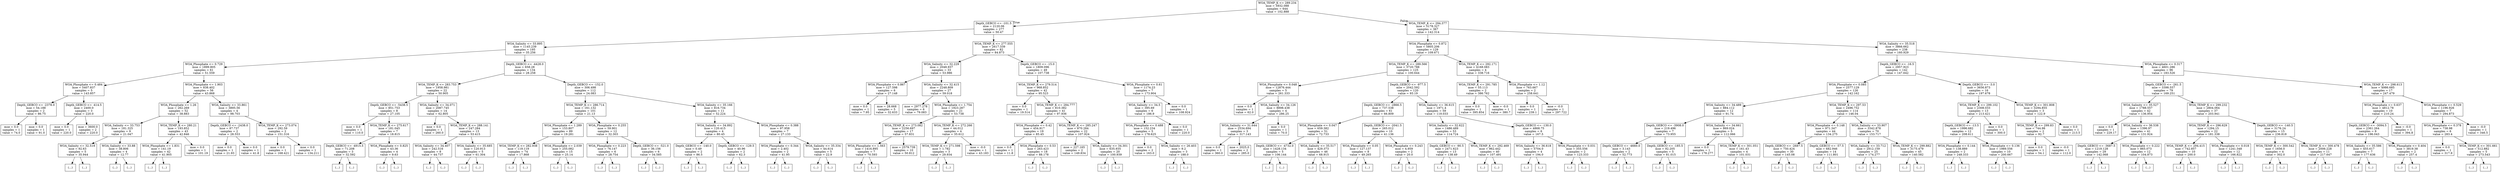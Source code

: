 digraph Tree {
node [shape=box] ;
0 [label="WOA_TEMP_K <= 289.234\nmse = 5932.088\nsamples = 644\nvalue = 102.888"] ;
1 [label="Depth_GEBCO <= -101.5\nmse = 2120.06\nsamples = 277\nvalue = 50.47"] ;
0 -> 1 [labeldistance=2.5, labelangle=45, headlabel="True"] ;
2 [label="WOA_Salinity <= 33.895\nmse = 1145.239\nsamples = 195\nvalue = 35.256"] ;
1 -> 2 ;
3 [label="WOA_Phosphate <= 0.729\nmse = 1899.805\nsamples = 61\nvalue = 51.559"] ;
2 -> 3 ;
4 [label="WOA_Phosphate <= 0.484\nmse = 5407.837\nsamples = 5\nvalue = 143.857"] ;
3 -> 4 ;
5 [label="Depth_GEBCO <= -2378.0\nmse = 54.188\nsamples = 2\nvalue = 86.75"] ;
4 -> 5 ;
6 [label="mse = 0.0\nsamples = 1\nvalue = 74.0"] ;
5 -> 6 ;
7 [label="mse = 0.0\nsamples = 1\nvalue = 91.0"] ;
5 -> 7 ;
8 [label="Depth_GEBCO <= -414.5\nmse = 2400.0\nsamples = 3\nvalue = 220.0"] ;
4 -> 8 ;
9 [label="mse = 0.0\nsamples = 1\nvalue = 220.0"] ;
8 -> 9 ;
10 [label="mse = 3600.0\nsamples = 2\nvalue = 220.0"] ;
8 -> 10 ;
11 [label="WOA_Phosphate <= 1.903\nmse = 838.402\nsamples = 56\nvalue = 43.868"] ;
3 -> 11 ;
12 [label="WOA_Phosphate <= 1.26\nmse = 262.269\nsamples = 52\nvalue = 38.883"] ;
11 -> 12 ;
13 [label="WOA_Salinity <= 33.753\nmse = 181.325\nsamples = 9\nvalue = 21.047"] ;
12 -> 13 ;
14 [label="WOA_Salinity <= 32.519\nmse = 92.63\nsamples = 5\nvalue = 35.944"] ;
13 -> 14 ;
15 [label="(...)"] ;
14 -> 15 ;
16 [label="(...)"] ;
14 -> 16 ;
23 [label="WOA_Salinity <= 33.88\nmse = 38.806\nsamples = 4\nvalue = 12.77"] ;
13 -> 23 ;
24 [label="(...)"] ;
23 -> 24 ;
27 [label="(...)"] ;
23 -> 27 ;
30 [label="WOA_TEMP_K <= 280.21\nmse = 193.852\nsamples = 43\nvalue = 42.846"] ;
12 -> 30 ;
31 [label="WOA_Phosphate <= 1.831\nmse = 141.19\nsamples = 42\nvalue = 41.905"] ;
30 -> 31 ;
32 [label="(...)"] ;
31 -> 32 ;
99 [label="(...)"] ;
31 -> 99 ;
104 [label="mse = 0.0\nsamples = 1\nvalue = 101.19"] ;
30 -> 104 ;
105 [label="WOA_Salinity <= 33.861\nmse = 3895.56\nsamples = 4\nvalue = 98.703"] ;
11 -> 105 ;
106 [label="Depth_GEBCO <= -2438.0\nmse = 87.737\nsamples = 2\nvalue = 28.553"] ;
105 -> 106 ;
107 [label="mse = 0.0\nsamples = 1\nvalue = 21.93"] ;
106 -> 107 ;
108 [label="mse = 0.0\nsamples = 1\nvalue = 41.8"] ;
106 -> 108 ;
109 [label="WOA_TEMP_K <= 273.074\nmse = 292.59\nsamples = 2\nvalue = 151.316"] ;
105 -> 109 ;
110 [label="mse = 0.0\nsamples = 1\nvalue = 168.421"] ;
109 -> 110 ;
111 [label="mse = 0.0\nsamples = 1\nvalue = 134.211"] ;
109 -> 111 ;
112 [label="Depth_GEBCO <= -4428.0\nmse = 658.28\nsamples = 134\nvalue = 28.258"] ;
2 -> 112 ;
113 [label="WOA_TEMP_K <= 283.753\nmse = 1958.981\nsamples = 22\nvalue = 50.905"] ;
112 -> 113 ;
114 [label="Depth_GEBCO <= -5438.5\nmse = 851.753\nsamples = 8\nvalue = 27.105"] ;
113 -> 114 ;
115 [label="mse = 0.0\nsamples = 1\nvalue = 110.0"] ;
114 -> 115 ;
116 [label="WOA_TEMP_K <= 275.617\nmse = 181.045\nsamples = 7\nvalue = 18.815"] ;
114 -> 116 ;
117 [label="Depth_GEBCO <= -4915.5\nmse = 71.208\nsamples = 3\nvalue = 32.592"] ;
116 -> 117 ;
118 [label="(...)"] ;
117 -> 118 ;
119 [label="(...)"] ;
117 -> 119 ;
122 [label="WOA_Phosphate <= 0.825\nmse = 43.36\nsamples = 4\nvalue = 9.63"] ;
116 -> 122 ;
123 [label="(...)"] ;
122 -> 123 ;
124 [label="(...)"] ;
122 -> 124 ;
127 [label="WOA_Salinity <= 34.071\nmse = 2087.745\nsamples = 14\nvalue = 62.805"] ;
113 -> 127 ;
128 [label="mse = 0.0\nsamples = 1\nvalue = 260.0"] ;
127 -> 128 ;
129 [label="WOA_TEMP_K <= 288.141\nmse = 247.284\nsamples = 13\nvalue = 53.415"] ;
127 -> 129 ;
130 [label="WOA_Salinity <= 34.407\nmse = 242.516\nsamples = 8\nvalue = 44.737"] ;
129 -> 130 ;
131 [label="(...)"] ;
130 -> 131 ;
138 [label="(...)"] ;
130 -> 138 ;
145 [label="WOA_Salinity <= 35.685\nmse = 120.913\nsamples = 5\nvalue = 61.304"] ;
129 -> 145 ;
146 [label="(...)"] ;
145 -> 146 ;
151 [label="(...)"] ;
145 -> 151 ;
154 [label="Depth_GEBCO <= -152.0\nmse = 306.498\nsamples = 112\nvalue = 24.083"] ;
112 -> 154 ;
155 [label="WOA_TEMP_K <= 286.714\nmse = 161.132\nsamples = 101\nvalue = 21.13"] ;
154 -> 155 ;
156 [label="WOA_Phosphate <= 1.289\nmse = 153.807\nsamples = 89\nvalue = 19.281"] ;
155 -> 156 ;
157 [label="WOA_TEMP_K <= 282.938\nmse = 119.119\nsamples = 74\nvalue = 17.868"] ;
156 -> 157 ;
158 [label="(...)"] ;
157 -> 158 ;
209 [label="(...)"] ;
157 -> 209 ;
242 [label="WOA_Phosphate <= 2.039\nmse = 255.082\nsamples = 15\nvalue = 25.14"] ;
156 -> 242 ;
243 [label="(...)"] ;
242 -> 243 ;
264 [label="(...)"] ;
242 -> 264 ;
271 [label="WOA_Phosphate <= 0.255\nmse = 59.901\nsamples = 12\nvalue = 32.303"] ;
155 -> 271 ;
272 [label="WOA_Phosphate <= 0.223\nmse = 76.147\nsamples = 6\nvalue = 28.754"] ;
271 -> 272 ;
273 [label="(...)"] ;
272 -> 273 ;
280 [label="(...)"] ;
272 -> 280 ;
281 [label="Depth_GEBCO <= -521.0\nmse = 36.156\nsamples = 6\nvalue = 34.585"] ;
271 -> 281 ;
282 [label="(...)"] ;
281 -> 282 ;
287 [label="(...)"] ;
281 -> 287 ;
290 [label="WOA_Salinity <= 35.166\nmse = 816.734\nsamples = 11\nvalue = 52.224"] ;
154 -> 290 ;
291 [label="WOA_Salinity <= 34.892\nmse = 120.415\nsamples = 4\nvalue = 80.45"] ;
290 -> 291 ;
292 [label="Depth_GEBCO <= -140.0\nmse = 0.49\nsamples = 2\nvalue = 86.5"] ;
291 -> 292 ;
293 [label="(...)"] ;
292 -> 293 ;
294 [label="(...)"] ;
292 -> 294 ;
295 [label="Depth_GEBCO <= -129.5\nmse = 40.96\nsamples = 2\nvalue = 62.3"] ;
291 -> 295 ;
296 [label="(...)"] ;
295 -> 296 ;
297 [label="(...)"] ;
295 -> 297 ;
298 [label="WOA_Phosphate <= 0.388\nmse = 97.958\nsamples = 7\nvalue = 27.133"] ;
290 -> 298 ;
299 [label="WOA_Phosphate <= 0.344\nmse = 2.402\nsamples = 2\nvalue = 41.95"] ;
298 -> 299 ;
300 [label="(...)"] ;
299 -> 300 ;
301 [label="(...)"] ;
299 -> 301 ;
302 [label="WOA_Salinity <= 35.334\nmse = 44.614\nsamples = 5\nvalue = 22.9"] ;
298 -> 302 ;
303 [label="(...)"] ;
302 -> 303 ;
306 [label="(...)"] ;
302 -> 306 ;
307 [label="WOA_TEMP_K <= 277.555\nmse = 2617.339\nsamples = 82\nvalue = 84.873"] ;
1 -> 307 ;
308 [label="WOA_Salinity <= 32.229\nmse = 2048.937\nsamples = 33\nvalue = 53.986"] ;
307 -> 308 ;
309 [label="WOA_Phosphate <= 0.867\nmse = 127.598\nsamples = 6\nvalue = 27.148"] ;
308 -> 309 ;
310 [label="mse = 0.0\nsamples = 1\nvalue = 7.95"] ;
309 -> 310 ;
311 [label="mse = 28.668\nsamples = 5\nvalue = 32.633"] ;
309 -> 311 ;
312 [label="WOA_Salinity <= 32.415\nmse = 2248.809\nsamples = 27\nvalue = 59.018"] ;
308 -> 312 ;
313 [label="mse = 2977.278\nsamples = 6\nvalue = 79.083"] ;
312 -> 313 ;
314 [label="WOA_Phosphate <= 1.754\nmse = 1923.287\nsamples = 21\nvalue = 53.738"] ;
312 -> 314 ;
315 [label="WOA_TEMP_K <= 273.082\nmse = 2256.697\nsamples = 17\nvalue = 57.831"] ;
314 -> 315 ;
316 [label="WOA_Phosphate <= 1.563\nmse = 1416.895\nsamples = 7\nvalue = 70.593"] ;
315 -> 316 ;
317 [label="(...)"] ;
316 -> 317 ;
320 [label="(...)"] ;
316 -> 320 ;
323 [label="mse = 2579.739\nsamples = 10\nvalue = 50.812"] ;
315 -> 323 ;
324 [label="WOA_TEMP_K <= 272.266\nmse = 44.012\nsamples = 4\nvalue = 35.612"] ;
314 -> 324 ;
325 [label="WOA_TEMP_K <= 271.598\nmse = 1.782\nsamples = 3\nvalue = 29.934"] ;
324 -> 325 ;
326 [label="(...)"] ;
325 -> 326 ;
327 [label="(...)"] ;
325 -> 327 ;
330 [label="mse = -0.0\nsamples = 1\nvalue = 43.183"] ;
324 -> 330 ;
331 [label="Depth_GEBCO <= -15.0\nmse = 1809.096\nsamples = 49\nvalue = 107.738"] ;
307 -> 331 ;
332 [label="WOA_TEMP_K <= 279.514\nmse = 968.852\nsamples = 42\nvalue = 95.523"] ;
331 -> 332 ;
333 [label="mse = 0.0\nsamples = 1\nvalue = 19.514"] ;
332 -> 333 ;
334 [label="WOA_TEMP_K <= 284.777\nmse = 810.382\nsamples = 41\nvalue = 97.936"] ;
332 -> 334 ;
335 [label="WOA_Phosphate <= 0.42\nmse = 454.917\nsamples = 19\nvalue = 85.45"] ;
334 -> 335 ;
336 [label="mse = 0.0\nsamples = 1\nvalue = 11.8"] ;
335 -> 336 ;
337 [label="WOA_Phosphate <= 0.53\nmse = 263.423\nsamples = 18\nvalue = 88.178"] ;
335 -> 337 ;
338 [label="(...)"] ;
337 -> 338 ;
359 [label="(...)"] ;
337 -> 359 ;
364 [label="WOA_TEMP_K <= 285.247\nmse = 870.284\nsamples = 22\nvalue = 107.924"] ;
334 -> 364 ;
365 [label="mse = 227.165\nsamples = 2\nvalue = 149.834"] ;
364 -> 365 ;
366 [label="WOA_Salinity <= 34.301\nmse = 635.935\nsamples = 20\nvalue = 100.939"] ;
364 -> 366 ;
367 [label="(...)"] ;
366 -> 367 ;
376 [label="(...)"] ;
366 -> 376 ;
399 [label="WOA_Phosphate <= 0.61\nmse = 1174.23\nsamples = 7\nvalue = 173.904"] ;
331 -> 399 ;
400 [label="WOA_Salinity <= 34.5\nmse = 395.69\nsamples = 6\nvalue = 186.9"] ;
399 -> 400 ;
401 [label="WOA_Phosphate <= 0.488\nmse = 152.234\nsamples = 5\nvalue = 178.625"] ;
400 -> 401 ;
402 [label="mse = 0.0\nsamples = 2\nvalue = 163.0"] ;
401 -> 402 ;
403 [label="WOA_Salinity <= 26.403\nmse = 9.2\nsamples = 3\nvalue = 188.0"] ;
401 -> 403 ;
404 [label="(...)"] ;
403 -> 404 ;
405 [label="(...)"] ;
403 -> 405 ;
408 [label="mse = 0.0\nsamples = 1\nvalue = 220.0"] ;
400 -> 408 ;
409 [label="mse = 0.0\nsamples = 1\nvalue = 108.924"] ;
399 -> 409 ;
410 [label="WOA_TEMP_K <= 294.377\nmse = 5178.327\nsamples = 367\nvalue = 142.314"] ;
0 -> 410 [labeldistance=2.5, labelangle=-45, headlabel="False"] ;
411 [label="WOA_Phosphate <= 0.872\nmse = 5805.206\nsamples = 129\nvalue = 109.671"] ;
410 -> 411 ;
412 [label="WOA_TEMP_K <= 289.566\nmse = 3720.788\nsamples = 125\nvalue = 100.644"] ;
411 -> 412 ;
413 [label="WOA_Phosphate <= 0.048\nmse = 12876.444\nsamples = 5\nvalue = 261.333"] ;
412 -> 413 ;
414 [label="mse = 0.0\nsamples = 1\nvalue = 62.0"] ;
413 -> 414 ;
415 [label="WOA_Salinity <= 34.126\nmse = 8898.438\nsamples = 4\nvalue = 286.25"] ;
413 -> 415 ;
416 [label="WOA_Salinity <= 31.644\nmse = 2534.694\nsamples = 3\nvalue = 317.143"] ;
415 -> 416 ;
417 [label="mse = 0.0\nsamples = 1\nvalue = 360.0"] ;
416 -> 417 ;
418 [label="mse = 2025.0\nsamples = 2\nvalue = 285.0"] ;
416 -> 418 ;
419 [label="mse = 0.0\nsamples = 1\nvalue = 70.0"] ;
415 -> 419 ;
420 [label="Depth_GEBCO <= -977.5\nmse = 2042.592\nsamples = 120\nvalue = 93.19"] ;
412 -> 420 ;
421 [label="Depth_GEBCO <= -2866.5\nmse = 737.538\nsamples = 61\nvalue = 66.809"] ;
420 -> 421 ;
422 [label="WOA_Phosphate <= 0.047\nmse = 659.382\nsamples = 51\nvalue = 72.733"] ;
421 -> 422 ;
423 [label="Depth_GEBCO <= -4732.0\nmse = 1428.134\nsamples = 5\nvalue = 106.144"] ;
422 -> 423 ;
424 [label="(...)"] ;
423 -> 424 ;
425 [label="(...)"] ;
423 -> 425 ;
430 [label="WOA_Salinity <= 35.517\nmse = 429.373\nsamples = 46\nvalue = 68.915"] ;
422 -> 430 ;
431 [label="(...)"] ;
430 -> 431 ;
454 [label="(...)"] ;
430 -> 454 ;
513 [label="Depth_GEBCO <= -2041.5\nmse = 265.012\nsamples = 10\nvalue = 41.136"] ;
421 -> 513 ;
514 [label="WOA_Phosphate <= 0.05\nmse = 127.137\nsamples = 8\nvalue = 49.265"] ;
513 -> 514 ;
515 [label="(...)"] ;
514 -> 515 ;
516 [label="(...)"] ;
514 -> 516 ;
525 [label="WOA_Phosphate <= 0.243\nmse = 4.959\nsamples = 2\nvalue = 20.0"] ;
513 -> 525 ;
526 [label="(...)"] ;
525 -> 526 ;
527 [label="(...)"] ;
525 -> 527 ;
528 [label="WOA_Salinity <= 36.615\nmse = 1971.4\nsamples = 59\nvalue = 119.033"] ;
420 -> 528 ;
529 [label="WOA_Salinity <= 32.622\nmse = 1486.489\nsamples = 53\nvalue = 114.724"] ;
528 -> 529 ;
530 [label="Depth_GEBCO <= -90.5\nmse = 2471.623\nsamples = 13\nvalue = 138.49"] ;
529 -> 530 ;
531 [label="(...)"] ;
530 -> 531 ;
532 [label="(...)"] ;
530 -> 532 ;
553 [label="WOA_TEMP_K <= 292.469\nmse = 962.442\nsamples = 40\nvalue = 107.491"] ;
529 -> 553 ;
554 [label="(...)"] ;
553 -> 554 ;
585 [label="(...)"] ;
553 -> 585 ;
602 [label="Depth_GEBCO <= -130.0\nmse = 4868.75\nsamples = 6\nvalue = 167.5"] ;
528 -> 602 ;
603 [label="WOA_Salinity <= 36.618\nmse = 5704.0\nsamples = 4\nvalue = 194.0"] ;
602 -> 603 ;
604 [label="(...)"] ;
603 -> 604 ;
605 [label="(...)"] ;
603 -> 605 ;
606 [label="WOA_Phosphate <= 0.031\nmse = 355.556\nsamples = 2\nvalue = 123.333"] ;
602 -> 606 ;
607 [label="(...)"] ;
606 -> 607 ;
608 [label="(...)"] ;
606 -> 608 ;
609 [label="WOA_TEMP_K <= 292.171\nmse = 4168.083\nsamples = 4\nvalue = 338.716"] ;
411 -> 609 ;
610 [label="WOA_TEMP_K <= 291.785\nmse = 55.113\nsamples = 2\nvalue = 386.762"] ;
609 -> 610 ;
611 [label="mse = 0.0\nsamples = 1\nvalue = 395.854"] ;
610 -> 611 ;
612 [label="mse = -0.0\nsamples = 1\nvalue = 380.7"] ;
610 -> 612 ;
613 [label="WOA_Phosphate <= 1.12\nmse = 763.667\nsamples = 2\nvalue = 258.641"] ;
609 -> 613 ;
614 [label="mse = 0.0\nsamples = 1\nvalue = 239.1"] ;
613 -> 614 ;
615 [label="mse = -0.0\nsamples = 1\nvalue = 297.722"] ;
613 -> 615 ;
616 [label="WOA_Salinity <= 35.518\nmse = 3866.662\nsamples = 238\nvalue = 160.929"] ;
410 -> 616 ;
617 [label="Depth_GEBCO <= -16.5\nmse = 2957.923\nsamples = 142\nvalue = 147.642"] ;
616 -> 617 ;
618 [label="WOA_Phosphate <= 0.085\nmse = 2577.129\nsamples = 126\nvalue = 142.162"] ;
617 -> 618 ;
619 [label="WOA_Salinity <= 34.489\nmse = 884.112\nsamples = 12\nvalue = 91.74"] ;
618 -> 619 ;
620 [label="Depth_GEBCO <= -3908.0\nmse = 219.496\nsamples = 7\nvalue = 73.955"] ;
619 -> 620 ;
621 [label="Depth_GEBCO <= -4660.0\nmse = 3.143\nsamples = 2\nvalue = 52.773"] ;
620 -> 621 ;
622 [label="(...)"] ;
621 -> 622 ;
623 [label="(...)"] ;
621 -> 623 ;
624 [label="Depth_GEBCO <= -185.5\nmse = 92.205\nsamples = 5\nvalue = 81.015"] ;
620 -> 624 ;
625 [label="(...)"] ;
624 -> 625 ;
630 [label="(...)"] ;
624 -> 630 ;
633 [label="WOA_Salinity <= 34.661\nmse = 869.024\nsamples = 5\nvalue = 112.066"] ;
619 -> 633 ;
634 [label="mse = 0.0\nsamples = 1\nvalue = 178.277"] ;
633 -> 634 ;
635 [label="WOA_TEMP_K <= 301.051\nmse = 161.43\nsamples = 4\nvalue = 101.031"] ;
633 -> 635 ;
636 [label="(...)"] ;
635 -> 636 ;
641 [label="(...)"] ;
635 -> 641 ;
642 [label="WOA_TEMP_K <= 297.53\nmse = 2496.752\nsamples = 114\nvalue = 146.04"] ;
618 -> 642 ;
643 [label="WOA_Phosphate <= 0.148\nmse = 971.347\nsamples = 44\nvalue = 134.275"] ;
642 -> 643 ;
644 [label="Depth_GEBCO <= -2687.5\nmse = 750.424\nsamples = 30\nvalue = 145.08"] ;
643 -> 644 ;
645 [label="(...)"] ;
644 -> 645 ;
650 [label="(...)"] ;
644 -> 650 ;
691 [label="Depth_GEBCO <= -57.5\nmse = 682.946\nsamples = 14\nvalue = 111.801"] ;
643 -> 691 ;
692 [label="(...)"] ;
691 -> 692 ;
697 [label="(...)"] ;
691 -> 697 ;
712 [label="WOA_Salinity <= 33.907\nmse = 3342.878\nsamples = 70\nvalue = 153.717"] ;
642 -> 712 ;
713 [label="WOA_Salinity <= 33.712\nmse = 2912.159\nsamples = 25\nvalue = 174.277"] ;
712 -> 713 ;
714 [label="(...)"] ;
713 -> 714 ;
743 [label="(...)"] ;
713 -> 743 ;
756 [label="WOA_TEMP_K <= 299.882\nmse = 3175.479\nsamples = 45\nvalue = 140.582"] ;
712 -> 756 ;
757 [label="(...)"] ;
756 -> 757 ;
796 [label="(...)"] ;
756 -> 796 ;
833 [label="Depth_GEBCO <= -3.0\nmse = 3656.873\nsamples = 16\nvalue = 197.678"] ;
617 -> 833 ;
834 [label="WOA_TEMP_K <= 299.102\nmse = 2308.033\nsamples = 13\nvalue = 213.421"] ;
833 -> 834 ;
835 [label="Depth_GEBCO <= -13.5\nmse = 1996.682\nsamples = 12\nvalue = 208.611"] ;
834 -> 835 ;
836 [label="WOA_Phosphate <= 0.144\nmse = 138.889\nsamples = 2\nvalue = 248.333"] ;
835 -> 836 ;
837 [label="(...)"] ;
836 -> 837 ;
838 [label="(...)"] ;
836 -> 838 ;
839 [label="WOA_Phosphate <= 0.136\nmse = 1989.556\nsamples = 10\nvalue = 200.667"] ;
835 -> 839 ;
840 [label="(...)"] ;
839 -> 840 ;
841 [label="(...)"] ;
839 -> 841 ;
846 [label="mse = 0.0\nsamples = 1\nvalue = 300.0"] ;
834 -> 846 ;
847 [label="WOA_TEMP_K <= 301.808\nmse = 3294.855\nsamples = 3\nvalue = 122.9"] ;
833 -> 847 ;
848 [label="WOA_TEMP_K <= 299.83\nmse = 744.98\nsamples = 2\nvalue = 92.7"] ;
847 -> 848 ;
849 [label="mse = 0.0\nsamples = 1\nvalue = 54.1"] ;
848 -> 849 ;
850 [label="mse = -0.0\nsamples = 1\nvalue = 112.0"] ;
848 -> 850 ;
851 [label="mse = 0.0\nsamples = 1\nvalue = 213.5"] ;
847 -> 851 ;
852 [label="WOA_Phosphate <= 0.317\nmse = 4601.286\nsamples = 96\nvalue = 183.526"] ;
616 -> 852 ;
853 [label="Depth_GEBCO <= -261.5\nmse = 3398.557\nsamples = 79\nvalue = 169.251"] ;
852 -> 853 ;
854 [label="WOA_Salinity <= 35.527\nmse = 1788.557\nsamples = 42\nvalue = 136.954"] ;
853 -> 854 ;
855 [label="mse = 0.0\nsamples = 1\nvalue = 229.17"] ;
854 -> 855 ;
856 [label="WOA_Salinity <= 36.538\nmse = 1396.97\nsamples = 41\nvalue = 131.924"] ;
854 -> 856 ;
857 [label="Depth_GEBCO <= -3687.5\nmse = 1219.128\nsamples = 29\nvalue = 142.068"] ;
856 -> 857 ;
858 [label="(...)"] ;
857 -> 858 ;
885 [label="(...)"] ;
857 -> 885 ;
908 [label="WOA_Phosphate <= 0.222\nmse = 865.073\nsamples = 12\nvalue = 104.873"] ;
856 -> 908 ;
909 [label="(...)"] ;
908 -> 909 ;
930 [label="(...)"] ;
908 -> 930 ;
931 [label="WOA_TEMP_K <= 299.232\nmse = 2804.064\nsamples = 37\nvalue = 203.941"] ;
853 -> 931 ;
932 [label="WOA_TEMP_K <= 296.629\nmse = 1294.15\nsamples = 22\nvalue = 181.338"] ;
931 -> 932 ;
933 [label="WOA_TEMP_K <= 294.415\nmse = 742.857\nsamples = 10\nvalue = 200.0"] ;
932 -> 933 ;
934 [label="(...)"] ;
933 -> 934 ;
935 [label="(...)"] ;
933 -> 935 ;
940 [label="WOA_Phosphate <= 0.018\nmse = 1241.348\nsamples = 12\nvalue = 166.822"] ;
932 -> 940 ;
941 [label="(...)"] ;
940 -> 941 ;
942 [label="(...)"] ;
940 -> 942 ;
947 [label="Depth_GEBCO <= -140.5\nmse = 3176.24\nsamples = 15\nvalue = 236.818"] ;
931 -> 947 ;
948 [label="WOA_TEMP_K <= 300.542\nmse = 1656.0\nsamples = 4\nvalue = 302.0"] ;
947 -> 948 ;
949 [label="(...)"] ;
948 -> 949 ;
952 [label="(...)"] ;
948 -> 952 ;
953 [label="WOA_TEMP_K <= 300.478\nmse = 2006.228\nsamples = 11\nvalue = 217.647"] ;
947 -> 953 ;
954 [label="(...)"] ;
953 -> 954 ;
959 [label="(...)"] ;
953 -> 959 ;
960 [label="WOA_TEMP_K <= 298.613\nmse = 4986.685\nsamples = 17\nvalue = 247.479"] ;
852 -> 960 ;
961 [label="WOA_Phosphate <= 0.637\nmse = 4812.78\nsamples = 10\nvalue = 210.24"] ;
960 -> 961 ;
962 [label="Depth_GEBCO <= -3094.5\nmse = 2361.264\nsamples = 9\nvalue = 196.043"] ;
961 -> 962 ;
963 [label="WOA_Salinity <= 35.586\nmse = 455.617\nsamples = 7\nvalue = 177.636"] ;
962 -> 963 ;
964 [label="(...)"] ;
963 -> 964 ;
969 [label="(...)"] ;
963 -> 969 ;
976 [label="WOA_Phosphate <= 0.404\nmse = 3819.38\nsamples = 2\nvalue = 257.4"] ;
962 -> 976 ;
977 [label="(...)"] ;
976 -> 977 ;
978 [label="(...)"] ;
976 -> 978 ;
979 [label="mse = -0.0\nsamples = 1\nvalue = 394.8"] ;
961 -> 979 ;
980 [label="WOA_Phosphate <= 0.529\nmse = 1196.926\nsamples = 7\nvalue = 294.873"] ;
960 -> 980 ;
981 [label="WOA_Phosphate <= 0.378\nmse = 738.98\nsamples = 6\nvalue = 283.4"] ;
980 -> 981 ;
982 [label="mse = 0.0\nsamples = 1\nvalue = 317.9"] ;
981 -> 982 ;
983 [label="WOA_TEMP_K <= 301.661\nmse = 512.882\nsamples = 5\nvalue = 273.543"] ;
981 -> 983 ;
984 [label="(...)"] ;
983 -> 984 ;
991 [label="(...)"] ;
983 -> 991 ;
992 [label="mse = -0.0\nsamples = 1\nvalue = 346.5"] ;
980 -> 992 ;
}